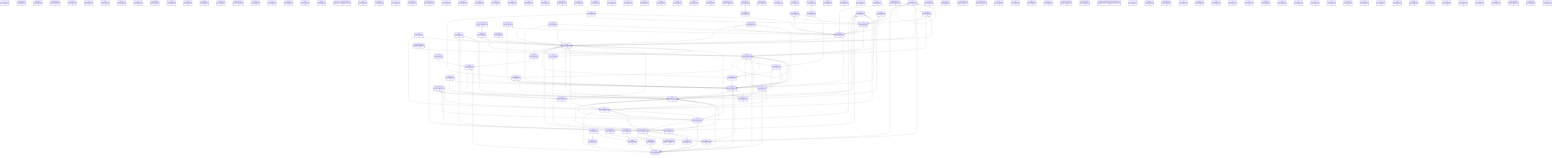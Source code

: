 erDiagram
  activity {
    objectID UUID
  }
  activityDef {
    objectID UUID
  }
  address {
    objectID UUID
  }
  api {
    objectID UUID
  }
  apiAccessKey {
    objectID UUID
  }
  Application {
    objectID UUID
  }
  authStringBuilder {
    objectID UUID
  }
  autoscaling {
    objectID UUID
  }
  aws {
    objectID UUID
  }
  base {
    objectID UUID
  }
  bitbucket {
    objectID UUID
  }
  bitly {
    objectID UUID
  }
  center {
    objectID UUID
  }
  cognitoIdentity {
    objectID UUID
  }
  cognitoIdp {
    objectID UUID
  }
  configAPI {
    objectID UUID
  }
  configAWS {
    objectID UUID
  }
  configLDAP {
    objectID UUID
  }
  configMicrosoftUD {
    objectID UUID
  }
  configSocial {
    objectID UUID
  }
  connect {
    objectID UUID
  }
  credentials {
    objectID UUID
  }
  device {
    objectID UUID
  }
  dmFacts {
    objectID UUID
  }
  dmFile {
    objectID UUID
  }
  dmHTML {
    objectID UUID
  }
  dmImage {
    objectID UUID
  }
  dmNavigation {
    objectID UUID
  }
  dmNews {
    objectID UUID
  }
  dmProfile {
    objectID UUID
  }
  dont_use___member_aAddresses {
    objectID UUID
  }
  dropbox {
    objectID UUID
  }
  dynamodb {
    objectID UUID
  }
  ec2 {
    objectID UUID
  }
  elasticsearch {
    objectID UUID
  }
  elastictranscoder {
    objectID UUID
  }
  esri {
    objectID UUID
  }
  facebook {
    objectID UUID
  }
  farUser {
    objectID UUID
  }
  freeagent {
    objectID UUID
  }
  freshbooks {
    objectID UUID
  }
  github {
    objectID UUID
  }
  gitlab {
    objectID UUID
  }
  google {
    objectID UUID
  }
  guide {
    objectID UUID
  }
  httpColdFusion {
    objectID UUID
  }
  httpLucee {
    objectID UUID
  }
  instagram {
    objectID UUID
  }
  intake {
    objectID UUID
  }
  jira {
    objectID UUID
  }
  journal {
    objectID UUID
  }
  journalDef {
    objectID UUID
  }
  JWTapp {
    objectID UUID
  }
  kms {
    objectID UUID
  }
  ldapLogin {
    objectID UUID
  }
  LDAPUD {
    objectID UUID
  }
  library {
    objectID UUID
  }
  linkedIn {
    objectID UUID
  }
  manifest {
    objectID UUID
  }
  media {
    objectID UUID
  }
  member {
    objectID UUID
  }
  memberGroup {
    objectID UUID
  }
  memberType {
    objectID UUID
  }
  microsoft {
    objectID UUID
  }
  MicrosoftDirectory {
    objectID UUID
  }
  module {
    objectID UUID
  }
  ModuleConfig {
    objectID UUID
  }
  moduleDef {
    objectID UUID
  }
  monzo {
    objectID UUID
  }
  mudGroup {
    objectID UUID
  }
  mudLogin {
    objectID UUID
  }
  mudUser {
    objectID UUID
  }
  myRater {
    objectID UUID
  }
  mySlider {
    objectID UUID
  }
  nhs {
    objectID UUID
  }
  oauth2 {
    objectID UUID
  }
  oauth2AWSCognito {
    objectID UUID
  }
  oAuth2service {
    objectID UUID
  }
  oauth2Xealth {
    objectID UUID
  }
  orderItem {
    objectID UUID
  }
  orderMaster {
    objectID UUID
  }
  participant {
    objectID UUID
  }
  partner {
    objectID UUID
  }
  personalize {
    objectID UUID
  }
  personalizeEvents {
    objectID UUID
  }
  personalizeruntime {
    objectID UUID
  }
  pinpoint {
    objectID UUID
  }
  polly {
    objectID UUID
  }
  progMember {
    objectID UUID
  }
  programme {
    objectID UUID
  }
  progRole {
    objectID UUID
  }
  promotion {
    objectID UUID
  }
  quickbooks {
    objectID UUID
  }
  referer {
    objectID UUID
  }
  rekognition {
    objectID UUID
  }
  report {
    objectID UUID
  }
  ruleActivityDefListing {
    objectID UUID
  }
  ruleDidYouKnowFact {
    objectID UUID
  }
  ruleFacts {
    objectID UUID
  }
  ruleFileListing {
    objectID UUID
  }
  ruleImageGallerySlick {
    objectID UUID
  }
  ruleLatesttestimonial {
    objectID UUID
  }
  ruleRandomFact {
    objectID UUID
  }
  ruleRelated {
    objectID UUID
  }
  ruleReviewsAndRatingsSchemaFromTestimonials {
    objectID UUID
  }
  ruleSelfRegistration {
    objectID UUID
  }
  s3 {
    objectID UUID
  }
  salesforce {
    objectID UUID
  }
  secretsmanager {
    objectID UUID
  }
  ses {
    objectID UUID
  }
  shopItem {
    objectID UUID
  }
  signature_v4 {
    objectID UUID
  }
  slack {
    objectID UUID
  }
  sns {
    objectID UUID
  }
  social {
    objectID UUID
  }
  soundcloud {
    objectID UUID
  }
  spotify {
    objectID UUID
  }
  sqs {
    objectID UUID
  }
  ssm {
    objectID UUID
  }
  SSQ_arthritis01 {
    objectID UUID
  }
  SSQ_pain01 {
    objectID UUID
  }
  SSQ_stress01 {
    objectID UUID
  }
  strava {
    objectID UUID
  }
  streamlabs {
    objectID UUID
  }
  swagger {
    objectID UUID
  }
  test {
    objectID UUID
  }
  testimonial {
    objectID UUID
  }
  token {
    objectID UUID
  }
  tracker {
    objectID UUID
  }
  trackerDef {
    objectID UUID
  }
  translate {
    objectID UUID
  }
  twitch {
    objectID UUID
  }
  utils {
    objectID UUID
  }
  v1 {
    objectID UUID
  }
  vend {
    objectID UUID
  }
  xealth {
    objectID UUID
  }
  xealth_notification {
    objectID UUID
  }
  xealth_order {
    objectID UUID
  }
  xealth_patient {
    objectID UUID
  }
  xero {
    objectID UUID
  }
  SSQ_stress01 ||--o{ member : fk
  xealth_patient ||--o{ member : fk
  ruleActivityDefListing ||--o{ activityDef : fk
  partner ||--o{ dmProfile : fk
  member ||--o{ orderMaster : fk
  library ||--o{ activity : fk
  testimonial ||--o{ member : fk
  intake ||--o{ center : fk
  journal ||--o{ journalDef : fk
  member ||--o{ address : fk
  media ||--o{ partner : fk
  progRole ||--o{ programme : fk
  report ||--o{ member : fk
  activityDef ||--o{ journalDef : fk
  address ||--o{ member : fk
  participant ||--o{ referer : fk
  activity ||--o{ progMember : fk
  guide ||--o{ partner : fk
  partner ||--o{ center : fk
  media ||--o{ progRole : fk
  activityDef ||--o{ activityDef : fk
  library ||--o{ progMember : fk
  module ||--o{ progMember : fk
  SSQ_pain01 ||--o{ programme : fk
  activity ||--o{ activityDef : fk
  activityDef ||--o{ guide : fk
  member ||--o{ activityDef : fk
  member ||--o{ progRole : fk
  report ||--o{ memberGroup : fk
  center ||--o{ dmImage : fk
  guide ||--o{ dmImage : fk
  report ||--o{ memberType : fk
  ruleSelfRegistration ||--o{ partner : fk
  memberGroup ||--o{ dmNavigation : fk
  participant ||--o{ activity : fk
  activityDef ||--o{ media : fk
  participant ||--o{ memberType : fk
  module ||--o{ dmFile : fk
  progMember ||--o{ activity : fk
  referer ||--o{ partner : fk
  programme ||--o{ partner : fk
  orderMaster ||--o{ shopItem : fk
  guide ||--o{ center : fk
  journal ||--o{ activity : fk
  memberGroup ||--o{ dmFile : fk
  SSQ_pain01 ||--o{ member : fk
  ruleSelfRegistration ||--o{ memberType : fk
  report ||--o{ programme : fk
  memberGroup ||--o{ dmHTML : fk
  SSQ_pain01 ||--o{ progMember : fk
  member ||--o{ memberGroup : fk
  memberGroup ||--o{ farUser : fk
  referer ||--o{ memberGroup : fk
  activityDef ||--o{ dmImage : fk
  ruleSelfRegistration ||--o{ referer : fk
  shopItem ||--o{ shopItem : fk
  promotion ||--o{ partner : fk
  participant ||--o{ partner : fk
  library ||--o{ media : fk
  center ||--o{ referer : fk
  center ||--o{ partner : fk
  participant ||--o{ memberGroup : fk
  member ||--o{ partner : fk
  moduleDef ||--o{ dmFile : fk
  activityDef ||--o{ trackerDef : fk
  programme ||--o{ trackerDef : fk
  SSQ_arthritis01 ||--o{ programme : fk
  moduleDef ||--o{ activityDef : fk
  partner ||--o{ referer : fk
  ruleFacts ||--o{ dmFacts : fk
  module ||--o{ activity : fk
  participant ||--o{ center : fk
  activityDef ||--o{ progRole : fk
  trackerDef ||--o{ programme : fk
  participant ||--o{ programme : fk
  ruleSelfRegistration ||--o{ memberGroup : fk
  ruleRelated ||--o{ dmHTML : fk
  module ||--o{ module : fk
  referer ||--o{ dmImage : fk
  SSQ_arthritis01 ||--o{ progMember : fk
  partner ||--o{ dmImage : fk
  ruleFacts ||--o{ dmHTML : fk
  promotion ||--o{ programme : fk
  ruleSelfRegistration ||--o{ center : fk
  memberGroup ||--o{ partner : fk
  programme ||--o{ activityDef : fk
  progMember ||--o{ member : fk
  module ||--o{ moduleDef : fk
  intake ||--o{ memberGroup : fk
  SSQ_arthritis01 ||--o{ member : fk
  participant ||--o{ activityDef : fk
  tracker ||--o{ trackerDef : fk
  orderItem ||--o{ shopItem : fk
  SSQ_stress01 ||--o{ progMember : fk
  center ||--o{ dmProfile : fk
  testimonial ||--o{ activityDef : fk
  programme ||--o{ dmImage : fk
  moduleDef ||--o{ activity : fk
  oAuth2service ||--o{ JWTapp : fk
  moduleDef ||--o{ member : fk
  media ||--o{ programme : fk
  tracker ||--o{ progMember : fk
  member ||--o{ center : fk
  ruleLatesttestimonial ||--o{ testimonial : fk
  SSQ_stress01 ||--o{ programme : fk
  programme ||--o{ dmFile : fk
  memberGroup ||--o{ dmImage : fk
  intake ||--o{ member : fk
  referer ||--o{ center : fk
  dmNavigation ||--o{ dmImage : fk
  center ||--o{ memberGroup : fk
  address ||--o{ dmProfile : fk
  journalDef ||--o{ programme : fk
  report ||--o{ partner : fk
  tracker ||--o{ activity : fk
  media ||--o{ guide : fk
  ruleFileListing ||--o{ dmFile : fk
  progMember ||--o{ programme : fk
  ruleImageGallerySlick ||--o{ dmImage : fk
  module ||--o{ member : fk
  activityDef ||--o{ programme : fk
  member ||--o{ memberType : fk
  member ||--o{ referer : fk
  journal ||--o{ progMember : fk
  journalDef ||--o{ trackerDef : fk
  referer ||--o{ dmProfile : fk
  shopItem ||--o{ dmImage : fk
  mudUser ||--o{ mudGroup : fk
  moduleDef ||--o{ module : fk